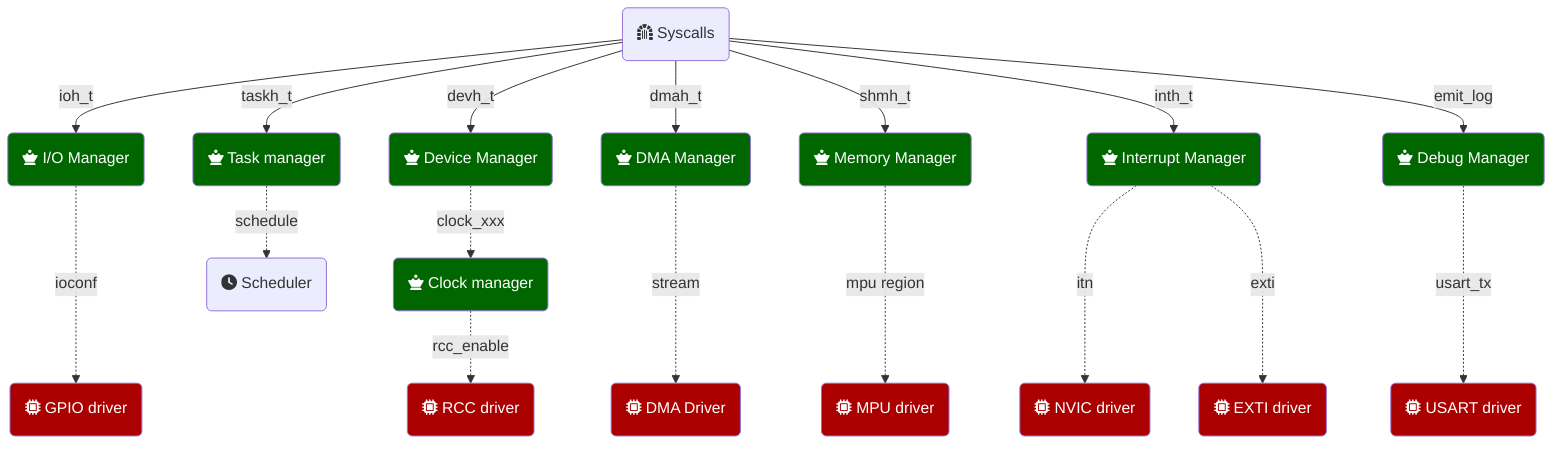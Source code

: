 flowchart TD
    A(fa:fa-dungeon Syscalls) -->|ioh_t| B(fa:fa-chess-queen I/O Manager):::manager
    A -->|devh_t| C(fa:fa-chess-queen Device Manager):::manager
    A -->|dmah_t| D(fa:fa-chess-queen DMA Manager):::manager
    A -->|shmh_t| E(fa:fa-chess-queen Memory Manager):::manager
    A -->|inth_t| F(fa:fa-chess-queen Interrupt Manager):::manager
    A -->|emit_log| G(fa:fa-chess-queen Debug Manager):::manager
    C .->|clock_xxx| H(fa:fa-chess-queen Clock manager):::manager
    A -->|taskh_t| I(fa:fa-chess-queen Task manager):::manager

    F -..->|itn| M(fa:fa-microchip NVIC driver):::bsp
    F -..->|exti| N(fa:fa-microchip EXTI driver):::bsp
    E -..->|mpu region| O(fa:fa-microchip MPU driver):::bsp
    D -..->|stream| P(fa:fa-microchip DMA Driver):::bsp
    B -..->|ioconf| Q(fa:fa-microchip GPIO driver):::bsp
    G -..->|usart_tx| R(fa:fa-microchip USART driver):::bsp
    H -.->|rcc_enable| S(fa:fa-microchip RCC driver):::bsp
    I .->|schedule| T(fa:fa-clock Scheduler)

    classDef bsp fill:#a00,color:#fff
    classDef manager fill:#060,color:#fff